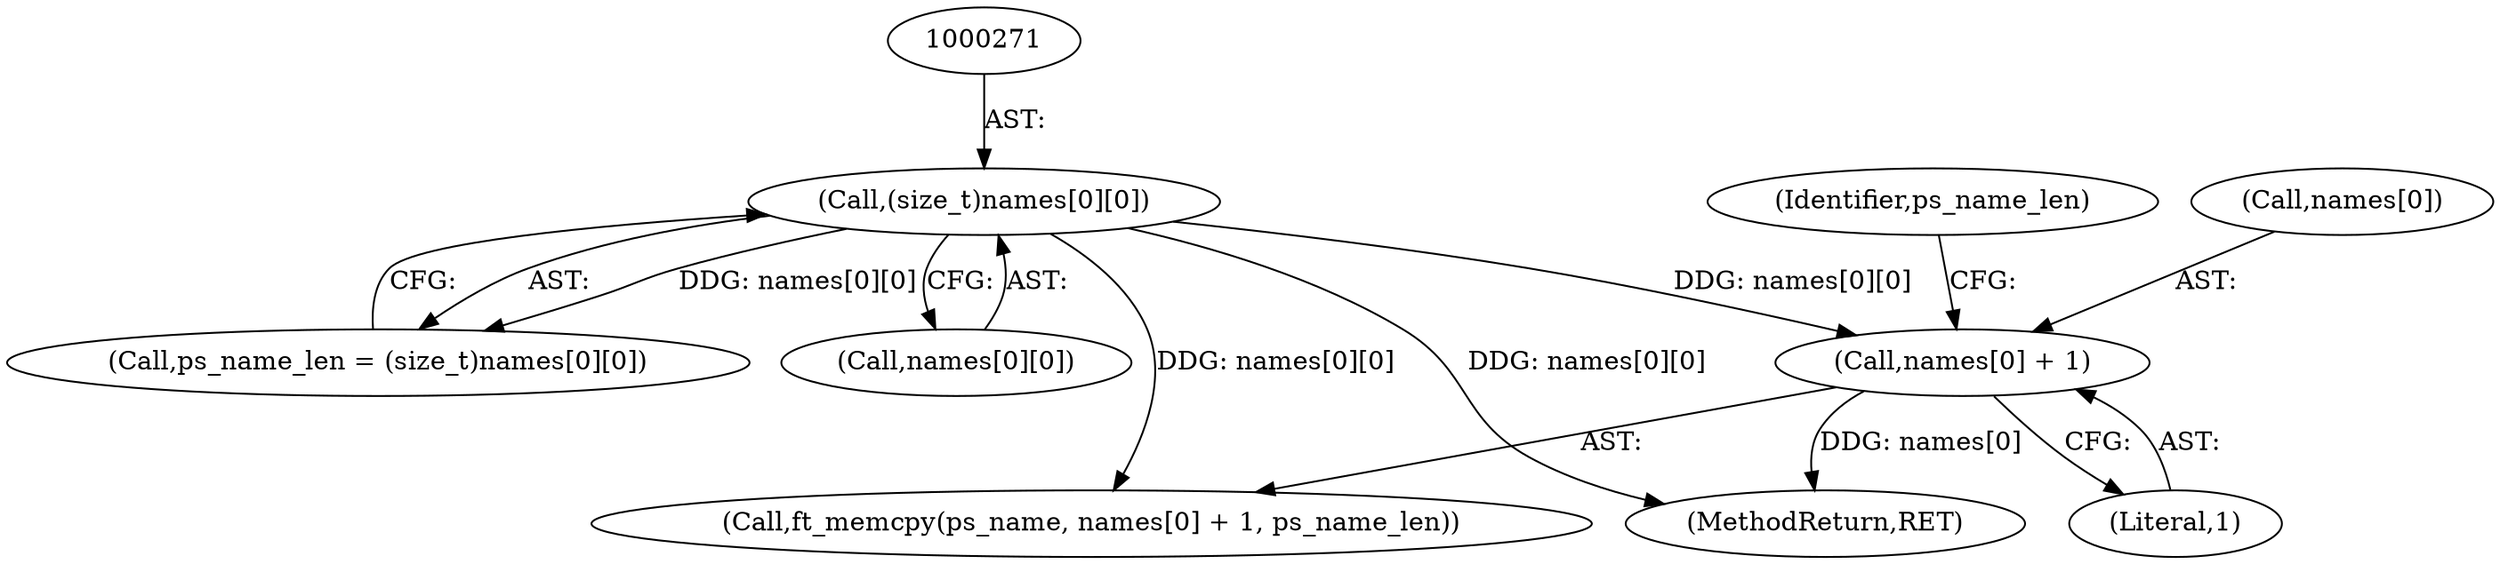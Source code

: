 digraph "0_savannah_18a8f0d9943369449bc4de92d411c78fb08d616c@pointer" {
"1000284" [label="(Call,names[0] + 1)"];
"1000270" [label="(Call,(size_t)names[0][0])"];
"1000404" [label="(MethodReturn,RET)"];
"1000284" [label="(Call,names[0] + 1)"];
"1000270" [label="(Call,(size_t)names[0][0])"];
"1000272" [label="(Call,names[0][0])"];
"1000268" [label="(Call,ps_name_len = (size_t)names[0][0])"];
"1000282" [label="(Call,ft_memcpy(ps_name, names[0] + 1, ps_name_len))"];
"1000288" [label="(Literal,1)"];
"1000285" [label="(Call,names[0])"];
"1000289" [label="(Identifier,ps_name_len)"];
"1000284" -> "1000282"  [label="AST: "];
"1000284" -> "1000288"  [label="CFG: "];
"1000285" -> "1000284"  [label="AST: "];
"1000288" -> "1000284"  [label="AST: "];
"1000289" -> "1000284"  [label="CFG: "];
"1000284" -> "1000404"  [label="DDG: names[0]"];
"1000270" -> "1000284"  [label="DDG: names[0][0]"];
"1000270" -> "1000268"  [label="AST: "];
"1000270" -> "1000272"  [label="CFG: "];
"1000271" -> "1000270"  [label="AST: "];
"1000272" -> "1000270"  [label="AST: "];
"1000268" -> "1000270"  [label="CFG: "];
"1000270" -> "1000404"  [label="DDG: names[0][0]"];
"1000270" -> "1000268"  [label="DDG: names[0][0]"];
"1000270" -> "1000282"  [label="DDG: names[0][0]"];
}

